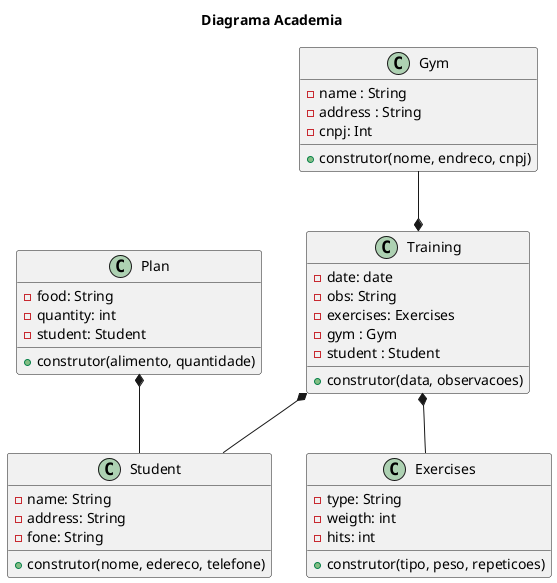 

@startuml

title: Diagrama Academia

class Student {
    - name: String
    - address: String
    - fone: String
    + construtor(nome, edereco, telefone)      
            
    
}

class Gym{
    - name : String
    - address : String
    - cnpj: Int
    + construtor(nome, endreco, cnpj)
}


class Training{
    - date: date
    - obs: String
    - exercises: Exercises
    - gym : Gym
    - student : Student
    + construtor(data, observacoes)
}

class Exercises{
    - type: String
    - weigth: int
    - hits: int
    + construtor(tipo, peso, repeticoes)
    
}

class Plan{
    - food: String
    - quantity: int
    - student: Student
    + construtor(alimento, quantidade)
}

  
Gym --* Training
Training *-- Exercises
Training *-- Student
Plan *-- Student






@enduml